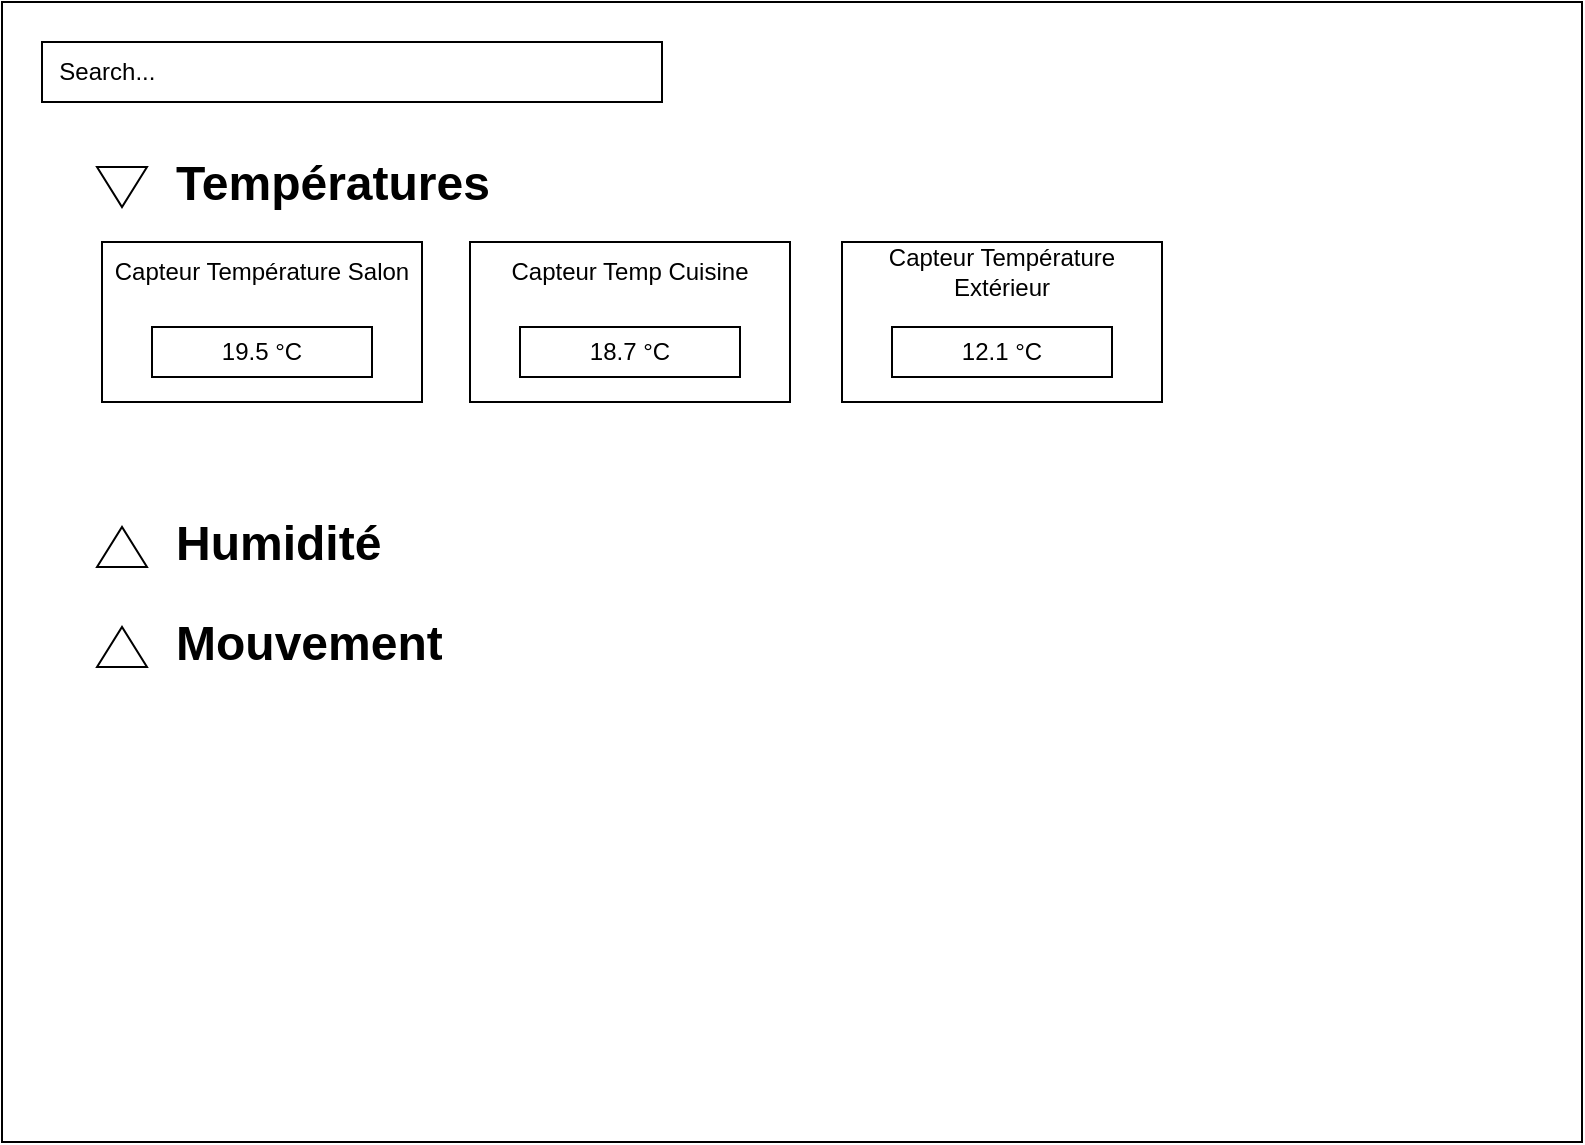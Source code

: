 <mxfile version="26.0.4">
  <diagram name="Page-1" id="Zfw16q6aDVAe8OGPtLQg">
    <mxGraphModel dx="1461" dy="598" grid="1" gridSize="10" guides="1" tooltips="1" connect="1" arrows="1" fold="1" page="1" pageScale="1" pageWidth="827" pageHeight="1169" math="0" shadow="0">
      <root>
        <mxCell id="0" />
        <mxCell id="1" parent="0" />
        <mxCell id="PC9kTfX994w1YG4X2F00-1" value="" style="rounded=0;whiteSpace=wrap;html=1;" vertex="1" parent="1">
          <mxGeometry x="20" y="20" width="790" height="570" as="geometry" />
        </mxCell>
        <mxCell id="PC9kTfX994w1YG4X2F00-2" value="&lt;div align=&quot;left&quot;&gt;&amp;nbsp; Search...&lt;/div&gt;" style="rounded=0;whiteSpace=wrap;html=1;align=left;" vertex="1" parent="1">
          <mxGeometry x="40" y="40" width="310" height="30" as="geometry" />
        </mxCell>
        <mxCell id="PC9kTfX994w1YG4X2F00-4" value="" style="triangle;whiteSpace=wrap;html=1;rotation=90;" vertex="1" parent="1">
          <mxGeometry x="70" y="100" width="20" height="25" as="geometry" />
        </mxCell>
        <mxCell id="PC9kTfX994w1YG4X2F00-6" value="&lt;h1 style=&quot;margin-top: 0px;&quot;&gt;Températures&lt;br&gt;&lt;/h1&gt;" style="text;html=1;whiteSpace=wrap;overflow=hidden;rounded=0;" vertex="1" parent="1">
          <mxGeometry x="105" y="90" width="180" height="50" as="geometry" />
        </mxCell>
        <mxCell id="PC9kTfX994w1YG4X2F00-7" value="" style="triangle;whiteSpace=wrap;html=1;rotation=-90;" vertex="1" parent="1">
          <mxGeometry x="70" y="280" width="20" height="25" as="geometry" />
        </mxCell>
        <mxCell id="PC9kTfX994w1YG4X2F00-8" value="&lt;h1 style=&quot;margin-top: 0px;&quot;&gt;Humidité&lt;br&gt;&lt;/h1&gt;" style="text;html=1;whiteSpace=wrap;overflow=hidden;rounded=0;" vertex="1" parent="1">
          <mxGeometry x="105" y="270" width="180" height="50" as="geometry" />
        </mxCell>
        <mxCell id="PC9kTfX994w1YG4X2F00-9" value="" style="triangle;whiteSpace=wrap;html=1;rotation=-90;" vertex="1" parent="1">
          <mxGeometry x="70" y="330" width="20" height="25" as="geometry" />
        </mxCell>
        <mxCell id="PC9kTfX994w1YG4X2F00-10" value="&lt;h1 style=&quot;margin-top: 0px;&quot;&gt;Mouvement&lt;br&gt;&lt;/h1&gt;" style="text;html=1;whiteSpace=wrap;overflow=hidden;rounded=0;" vertex="1" parent="1">
          <mxGeometry x="105" y="320" width="180" height="50" as="geometry" />
        </mxCell>
        <mxCell id="PC9kTfX994w1YG4X2F00-11" value="" style="rounded=0;whiteSpace=wrap;html=1;" vertex="1" parent="1">
          <mxGeometry x="70" y="140" width="160" height="80" as="geometry" />
        </mxCell>
        <mxCell id="PC9kTfX994w1YG4X2F00-13" value="Capteur Température Salon" style="text;html=1;align=center;verticalAlign=middle;whiteSpace=wrap;rounded=0;" vertex="1" parent="1">
          <mxGeometry x="70" y="140" width="160" height="30" as="geometry" />
        </mxCell>
        <mxCell id="PC9kTfX994w1YG4X2F00-14" value="19.5 °C" style="rounded=0;whiteSpace=wrap;html=1;" vertex="1" parent="1">
          <mxGeometry x="95" y="182.5" width="110" height="25" as="geometry" />
        </mxCell>
        <mxCell id="PC9kTfX994w1YG4X2F00-15" value="" style="rounded=0;whiteSpace=wrap;html=1;" vertex="1" parent="1">
          <mxGeometry x="254" y="140" width="160" height="80" as="geometry" />
        </mxCell>
        <mxCell id="PC9kTfX994w1YG4X2F00-16" value="Capteur Temp Cuisine" style="text;html=1;align=center;verticalAlign=middle;whiteSpace=wrap;rounded=0;" vertex="1" parent="1">
          <mxGeometry x="254" y="140" width="160" height="30" as="geometry" />
        </mxCell>
        <mxCell id="PC9kTfX994w1YG4X2F00-17" value="18.7 °C" style="rounded=0;whiteSpace=wrap;html=1;" vertex="1" parent="1">
          <mxGeometry x="279" y="182.5" width="110" height="25" as="geometry" />
        </mxCell>
        <mxCell id="PC9kTfX994w1YG4X2F00-18" value="" style="rounded=0;whiteSpace=wrap;html=1;" vertex="1" parent="1">
          <mxGeometry x="440" y="140" width="160" height="80" as="geometry" />
        </mxCell>
        <mxCell id="PC9kTfX994w1YG4X2F00-19" value="Capteur Température Extérieur" style="text;html=1;align=center;verticalAlign=middle;whiteSpace=wrap;rounded=0;" vertex="1" parent="1">
          <mxGeometry x="440" y="140" width="160" height="30" as="geometry" />
        </mxCell>
        <mxCell id="PC9kTfX994w1YG4X2F00-20" value="12.1 °C" style="rounded=0;whiteSpace=wrap;html=1;" vertex="1" parent="1">
          <mxGeometry x="465" y="182.5" width="110" height="25" as="geometry" />
        </mxCell>
      </root>
    </mxGraphModel>
  </diagram>
</mxfile>
